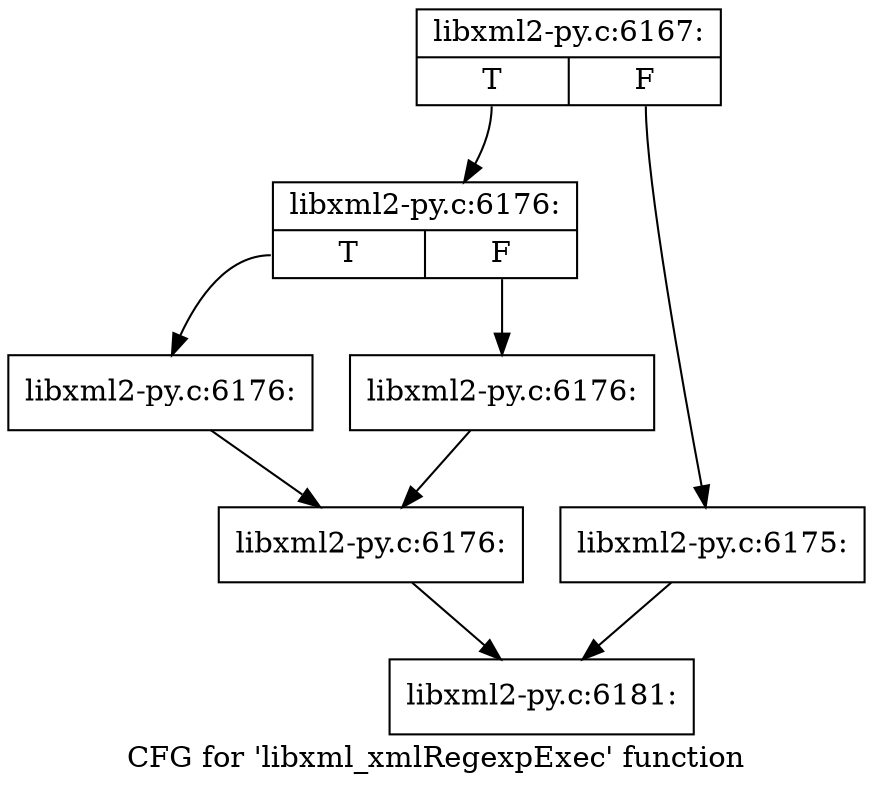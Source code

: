 digraph "CFG for 'libxml_xmlRegexpExec' function" {
	label="CFG for 'libxml_xmlRegexpExec' function";

	Node0x41e6bc0 [shape=record,label="{libxml2-py.c:6167:|{<s0>T|<s1>F}}"];
	Node0x41e6bc0:s0 -> Node0x41e8630;
	Node0x41e6bc0:s1 -> Node0x41e85e0;
	Node0x41e85e0 [shape=record,label="{libxml2-py.c:6175:}"];
	Node0x41e85e0 -> Node0x41e6760;
	Node0x41e8630 [shape=record,label="{libxml2-py.c:6176:|{<s0>T|<s1>F}}"];
	Node0x41e8630:s0 -> Node0x41e8ec0;
	Node0x41e8630:s1 -> Node0x41e8f10;
	Node0x41e8ec0 [shape=record,label="{libxml2-py.c:6176:}"];
	Node0x41e8ec0 -> Node0x41e8f60;
	Node0x41e8f10 [shape=record,label="{libxml2-py.c:6176:}"];
	Node0x41e8f10 -> Node0x41e8f60;
	Node0x41e8f60 [shape=record,label="{libxml2-py.c:6176:}"];
	Node0x41e8f60 -> Node0x41e6760;
	Node0x41e6760 [shape=record,label="{libxml2-py.c:6181:}"];
}
